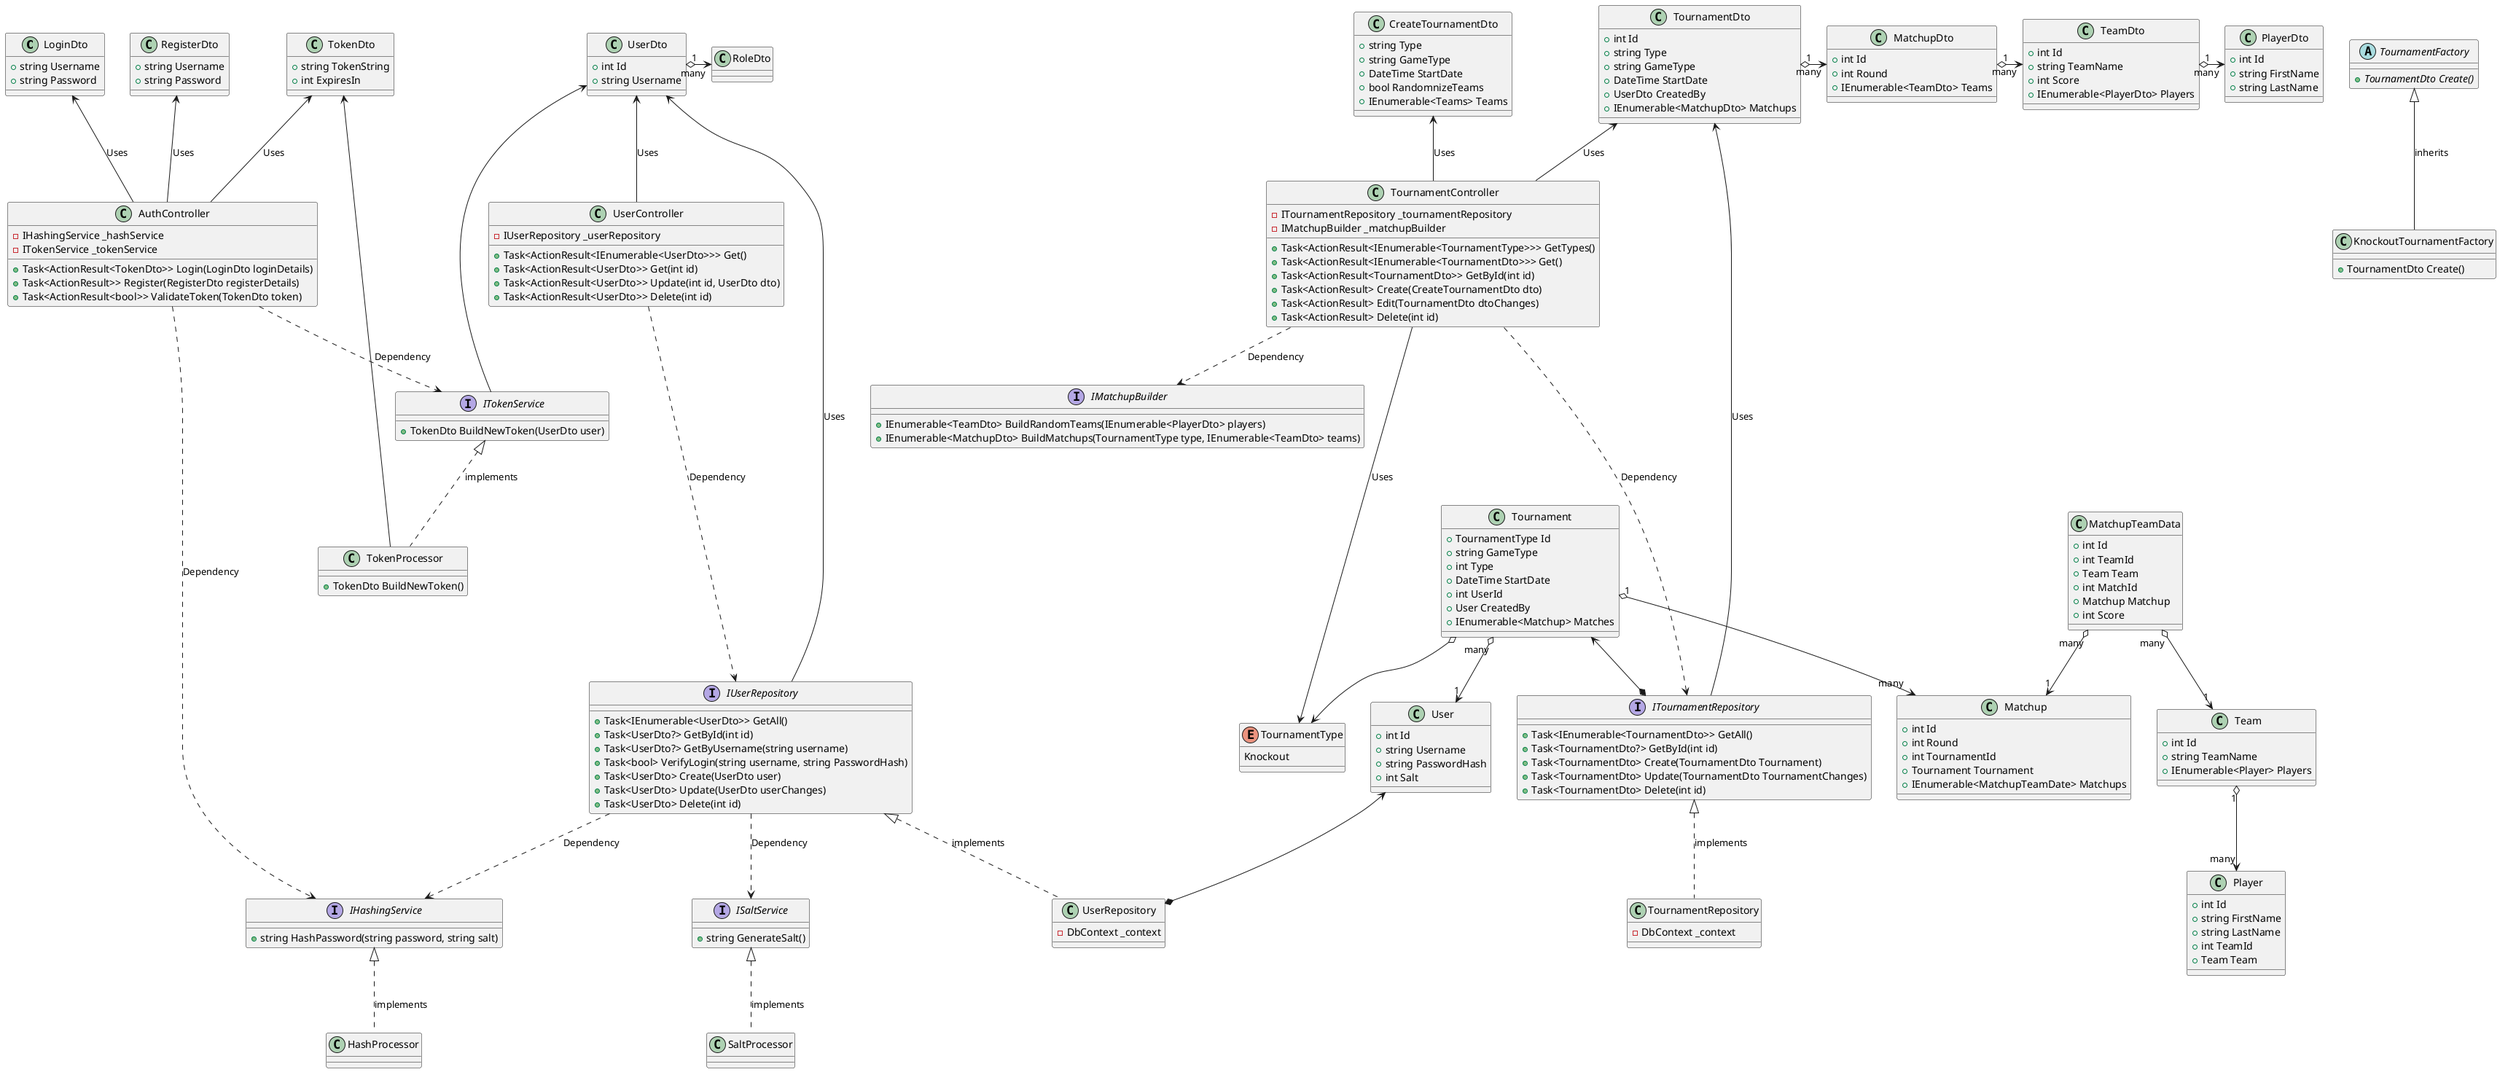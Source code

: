 @startuml API_Class_Diagram

'*********'
'* DTO's *'
'*********'

class LoginDto {
    +string Username
    +string Password
}

class RegisterDto {
    +string Username
    +string Password
}

class UserDto {
    +int Id
    +string Username
}
UserDto "1" o-> "many" RoleDto

class TokenDto {
    +string TokenString
    +int ExpiresIn
}

class CreateTournamentDto {
    +string Type
    +string GameType
    +DateTime StartDate
    +bool RandomnizeTeams
    +IEnumerable<Teams> Teams
}

class TournamentDto {
    +int Id
    +string Type
    +string GameType
    +DateTime StartDate
    +UserDto CreatedBy
    +IEnumerable<MatchupDto> Matchups
}
TournamentDto "1" o-> "many" MatchupDto

class MatchupDto {
    +int Id
    +int Round
    +IEnumerable<TeamDto> Teams
}
MatchupDto "1" o-> "many" TeamDto

class TeamDto {
    +int Id
    +string TeamName
    +int Score
    +IEnumerable<PlayerDto> Players
}
TeamDto "1" o-> "many" PlayerDto

class PlayerDto {
    +int Id
    +string FirstName
    +string LastName
}

'***************'
'* Controllers *'
'***************'
class UserController {
    -IUserRepository _userRepository
    +Task<ActionResult<IEnumerable<UserDto>>> Get()
    +Task<ActionResult<UserDto>> Get(int id)
    +Task<ActionResult<UserDto>> Update(int id, UserDto dto)
    +Task<ActionResult<UserDto>> Delete(int id)  
}
UserDto <-- UserController : Uses
UserController ....> IUserRepository : Dependency

class AuthController {
    -IHashingService _hashService
    -ITokenService _tokenService
    +Task<ActionResult<TokenDto>> Login(LoginDto loginDetails)
    +Task<ActionResult>> Register(RegisterDto registerDetails)
    +Task<ActionResult<bool>> ValidateToken(TokenDto token)
}
AuthController ..> IHashingService : Dependency
AuthController ..> ITokenService : Dependency
TokenDto <-- AuthController : Uses
LoginDto <-- AuthController : Uses
RegisterDto <-- AuthController : Uses

class TournamentController {
    -ITournamentRepository _tournamentRepository
    -IMatchupBuilder _matchupBuilder
    +Task<ActionResult<IEnumerable<TournamentType>>> GetTypes()
    +Task<ActionResult<IEnumerable<TournamentDto>>> Get()
    +Task<ActionResult<TournamentDto>> GetById(int id)
    +Task<ActionResult> Create(CreateTournamentDto dto)
    +Task<ActionResult> Edit(TournamentDto dtoChanges)
    +Task<ActionResult> Delete(int id)
}
TournamentController ....> ITournamentRepository : Dependency
TournamentController ..> IMatchupBuilder : Dependency
TournamentDto <-- TournamentController : Uses
CreateTournamentDto <-- TournamentController : Uses 
TournamentController ----> TournamentType : Uses

'************'
'* Services *'
'************'

interface IHashingService {
    +string HashPassword(string password, string salt)
}

class HashProcessor {
}
IHashingService <|.. HashProcessor : implements


interface ISaltService {
    +string GenerateSalt()
}

class SaltProcessor {
}
ISaltService <|.. SaltProcessor : implements


interface ITokenService {
    +TokenDto BuildNewToken(UserDto user)
}
UserDto <--- ITokenService

class TokenProcessor {
    +TokenDto BuildNewToken()
}
TokenDto <-- TokenProcessor
ITokenService <|.. TokenProcessor : implements

interface IMatchupBuilder {
    +IEnumerable<TeamDto> BuildRandomTeams(IEnumerable<PlayerDto> players)
    +IEnumerable<MatchupDto> BuildMatchups(TournamentType type, IEnumerable<TeamDto> teams)
}

abstract class TournamentFactory {
    +{abstract}TournamentDto Create()
} 

class KnockoutTournamentFactory {
    +TournamentDto Create()
}
TournamentFactory <|-- KnockoutTournamentFactory : inherits

'**********'
'* Models *'
'**********'

enum TournamentType {
    Knockout
}

class User {
    +int Id
    +string Username
    +string PasswordHash
    +int Salt
}

class Tournament {
    +TournamentType Id
    +string GameType
    +int Type
    +DateTime StartDate
    +int UserId
    +User CreatedBy
    +IEnumerable<Matchup> Matches
}
Tournament o--> TournamentType
Tournament "1" o--> "many" Matchup 
Tournament "many" o--> "1" User

class Team {
    +int Id
    +string TeamName
    +IEnumerable<Player> Players
}
Team "1" o--> "many" Player

class Player {
    +int Id
    +string FirstName
    +string LastName
    +int TeamId
    +Team Team
}

class Matchup {
    +int Id
    +int Round
    +int TournamentId
    +Tournament Tournament
    +IEnumerable<MatchupTeamDate> Matchups
}

class MatchupTeamData {
    +int Id
    +int TeamId
    +Team Team
    +int MatchId
    +Matchup Matchup
    +int Score
}
MatchupTeamData "many" o--> "1" Matchup
MatchupTeamData "many" o--> "1" Team

'****************'
'* Repositories *'
'****************'

interface IUserRepository {
    +Task<IEnumerable<UserDto>> GetAll() 
    +Task<UserDto?> GetById(int id)
    +Task<UserDto?> GetByUsername(string username)
    +Task<bool> VerifyLogin(string username, string PasswordHash)
    +Task<UserDto> Create(UserDto user)
    +Task<UserDto> Update(UserDto userChanges)
    +Task<UserDto> Delete(int id)
}
User <--* UserRepository
UserDto <-- IUserRepository : Uses

class UserRepository {
    -DbContext _context
}
IUserRepository <|.. UserRepository : implements
IUserRepository ..> IHashingService : Dependency
IUserRepository ..> ISaltService : Dependency

interface ITournamentRepository {
    +Task<IEnumerable<TournamentDto>> GetAll() 
    +Task<TournamentDto?> GetById(int id)
    +Task<TournamentDto> Create(TournamentDto Tournament)
    +Task<TournamentDto> Update(TournamentDto TournamentChanges)
    +Task<TournamentDto> Delete(int id)
}
Tournament <--* ITournamentRepository
TournamentDto <-- ITournamentRepository : Uses

class TournamentRepository {
    -DbContext _context
}
ITournamentRepository <|.. TournamentRepository : implements
@enduml